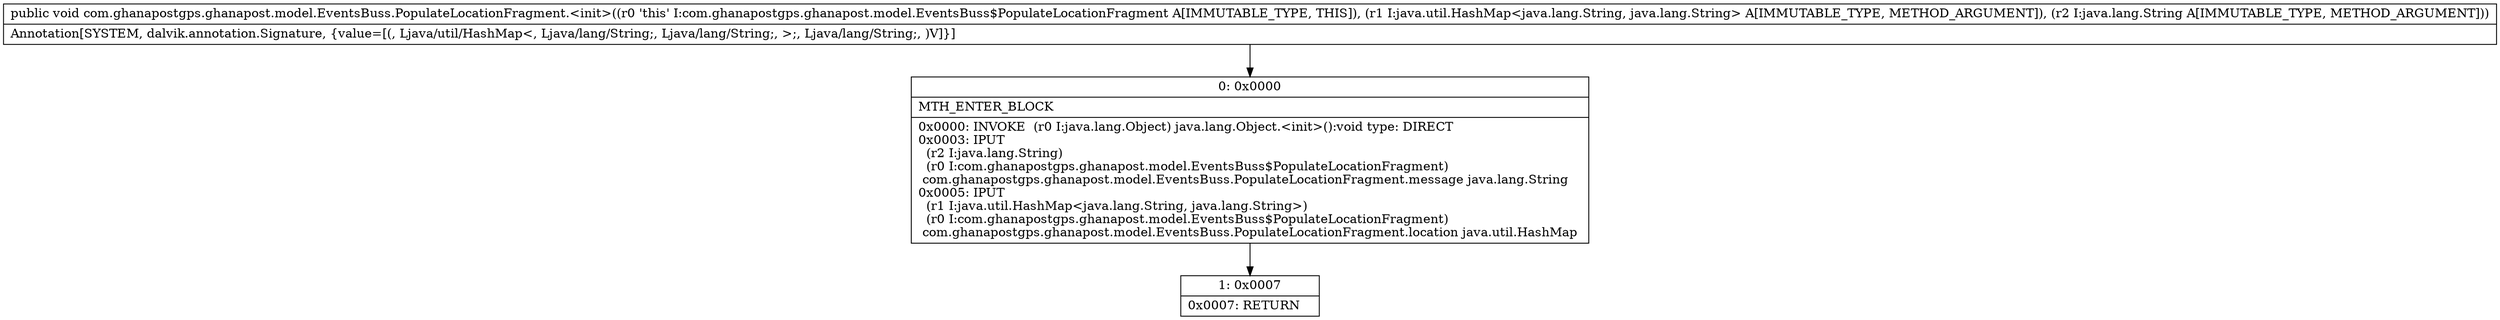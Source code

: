 digraph "CFG forcom.ghanapostgps.ghanapost.model.EventsBuss.PopulateLocationFragment.\<init\>(Ljava\/util\/HashMap;Ljava\/lang\/String;)V" {
Node_0 [shape=record,label="{0\:\ 0x0000|MTH_ENTER_BLOCK\l|0x0000: INVOKE  (r0 I:java.lang.Object) java.lang.Object.\<init\>():void type: DIRECT \l0x0003: IPUT  \l  (r2 I:java.lang.String)\l  (r0 I:com.ghanapostgps.ghanapost.model.EventsBuss$PopulateLocationFragment)\l com.ghanapostgps.ghanapost.model.EventsBuss.PopulateLocationFragment.message java.lang.String \l0x0005: IPUT  \l  (r1 I:java.util.HashMap\<java.lang.String, java.lang.String\>)\l  (r0 I:com.ghanapostgps.ghanapost.model.EventsBuss$PopulateLocationFragment)\l com.ghanapostgps.ghanapost.model.EventsBuss.PopulateLocationFragment.location java.util.HashMap \l}"];
Node_1 [shape=record,label="{1\:\ 0x0007|0x0007: RETURN   \l}"];
MethodNode[shape=record,label="{public void com.ghanapostgps.ghanapost.model.EventsBuss.PopulateLocationFragment.\<init\>((r0 'this' I:com.ghanapostgps.ghanapost.model.EventsBuss$PopulateLocationFragment A[IMMUTABLE_TYPE, THIS]), (r1 I:java.util.HashMap\<java.lang.String, java.lang.String\> A[IMMUTABLE_TYPE, METHOD_ARGUMENT]), (r2 I:java.lang.String A[IMMUTABLE_TYPE, METHOD_ARGUMENT]))  | Annotation[SYSTEM, dalvik.annotation.Signature, \{value=[(, Ljava\/util\/HashMap\<, Ljava\/lang\/String;, Ljava\/lang\/String;, \>;, Ljava\/lang\/String;, )V]\}]\l}"];
MethodNode -> Node_0;
Node_0 -> Node_1;
}

